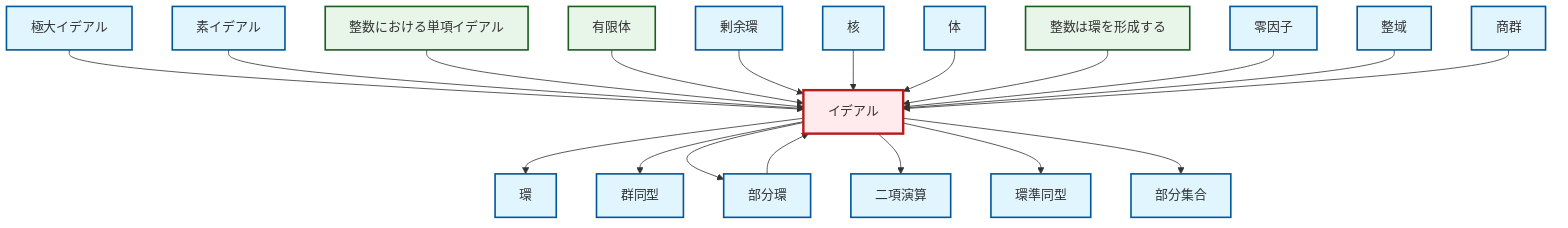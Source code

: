graph TD
    classDef definition fill:#e1f5fe,stroke:#01579b,stroke-width:2px
    classDef theorem fill:#f3e5f5,stroke:#4a148c,stroke-width:2px
    classDef axiom fill:#fff3e0,stroke:#e65100,stroke-width:2px
    classDef example fill:#e8f5e9,stroke:#1b5e20,stroke-width:2px
    classDef current fill:#ffebee,stroke:#b71c1c,stroke-width:3px
    def-ring["環"]:::definition
    ex-integers-ring["整数は環を形成する"]:::example
    ex-principal-ideal["整数における単項イデアル"]:::example
    def-zero-divisor["零因子"]:::definition
    def-kernel["核"]:::definition
    def-quotient-ring["剰余環"]:::definition
    def-integral-domain["整域"]:::definition
    def-field["体"]:::definition
    def-isomorphism["群同型"]:::definition
    def-subset["部分集合"]:::definition
    def-ideal["イデアル"]:::definition
    def-maximal-ideal["極大イデアル"]:::definition
    ex-finite-field["有限体"]:::example
    def-prime-ideal["素イデアル"]:::definition
    def-quotient-group["商群"]:::definition
    def-ring-homomorphism["環準同型"]:::definition
    def-subring["部分環"]:::definition
    def-binary-operation["二項演算"]:::definition
    def-maximal-ideal --> def-ideal
    def-ideal --> def-ring
    def-subring --> def-ideal
    def-prime-ideal --> def-ideal
    ex-principal-ideal --> def-ideal
    def-ideal --> def-isomorphism
    def-ideal --> def-subring
    ex-finite-field --> def-ideal
    def-quotient-ring --> def-ideal
    def-ideal --> def-binary-operation
    def-kernel --> def-ideal
    def-field --> def-ideal
    def-ideal --> def-ring-homomorphism
    ex-integers-ring --> def-ideal
    def-zero-divisor --> def-ideal
    def-integral-domain --> def-ideal
    def-ideal --> def-subset
    def-quotient-group --> def-ideal
    class def-ideal current